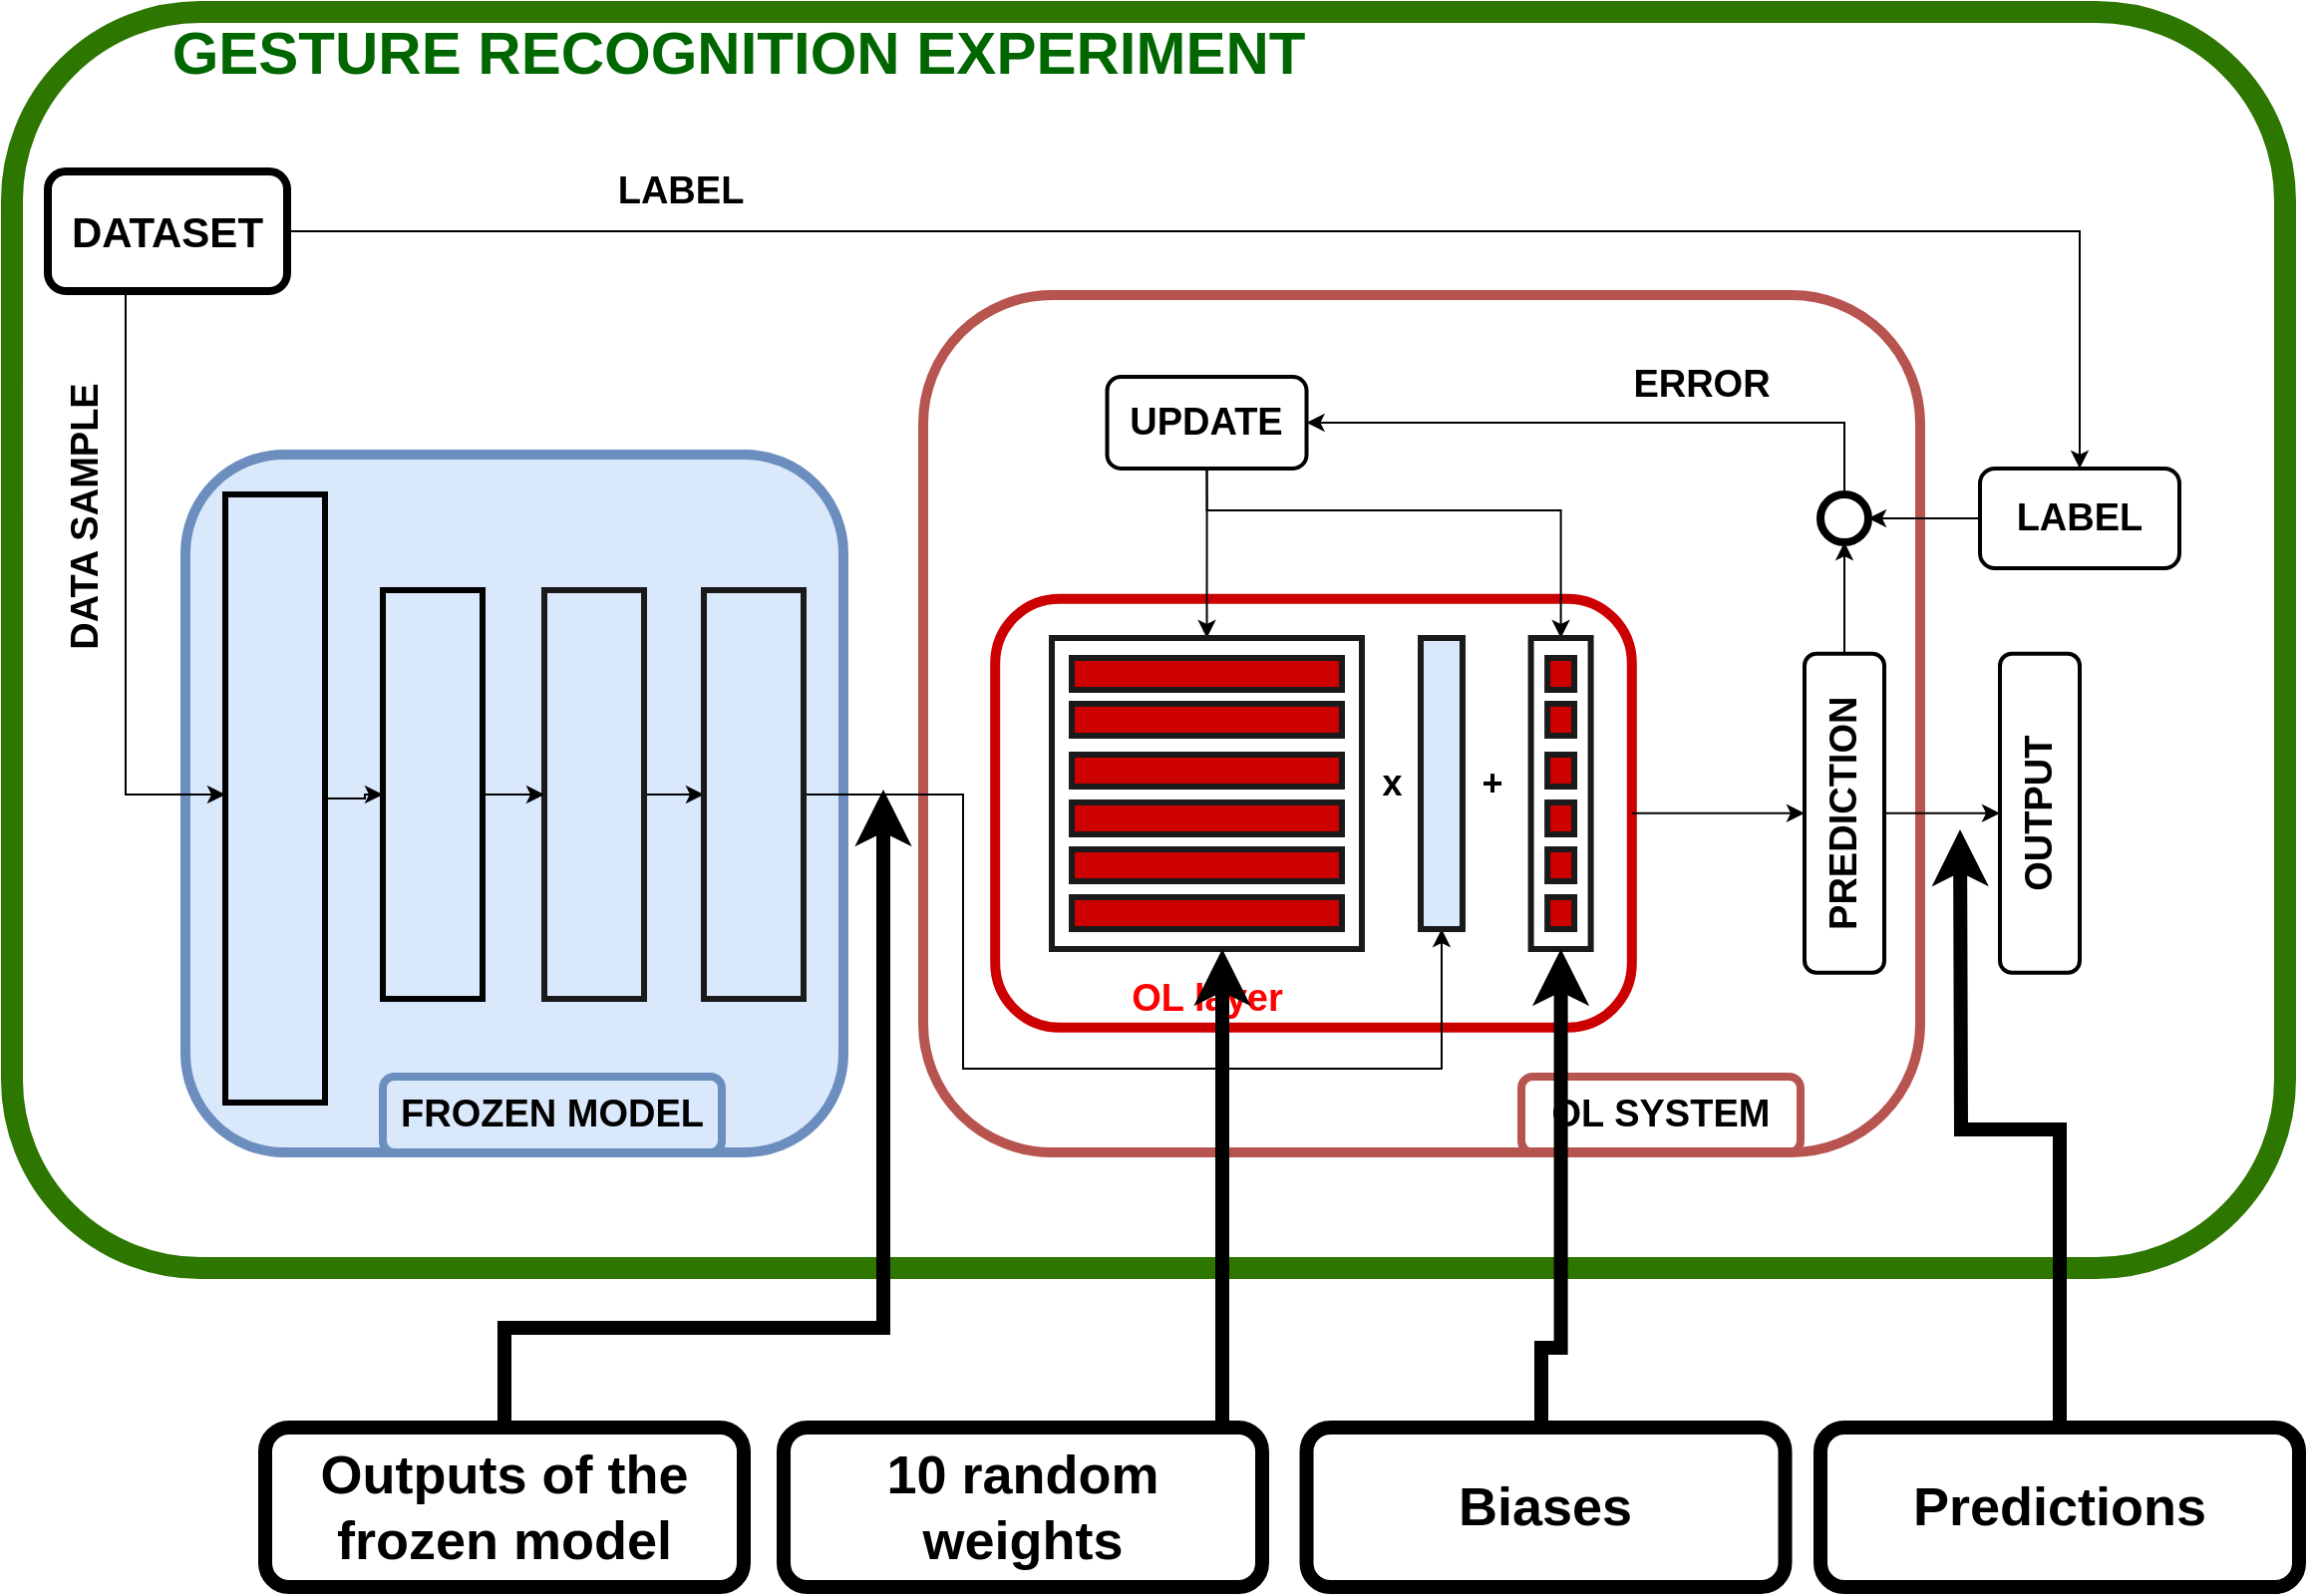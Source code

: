 <mxfile version="16.6.4" type="device"><diagram id="-pDA_-JcDbAoSZbiv6Nq" name="Page-1"><mxGraphModel dx="1730" dy="933" grid="1" gridSize="10" guides="1" tooltips="1" connect="1" arrows="1" fold="1" page="1" pageScale="1" pageWidth="1169" pageHeight="827" math="0" shadow="0"><root><mxCell id="0"/><mxCell id="1" parent="0"/><mxCell id="I0meMDwko6j-GfnytzPk-1" value="" style="rounded=1;whiteSpace=wrap;html=1;fillColor=none;strokeWidth=11;strokeColor=#2D7600;fontColor=#ffffff;" vertex="1" parent="1"><mxGeometry x="43" y="170" width="1140" height="630" as="geometry"/></mxCell><mxCell id="COR0N1jHSTe1fY2n65pP-335" value="" style="rounded=1;whiteSpace=wrap;html=1;fontSize=18;strokeColor=#CC0000;strokeWidth=5;fillColor=none;rotation=-90;" parent="1" vertex="1"><mxGeometry x="588.22" y="412.22" width="215.07" height="319.3" as="geometry"/></mxCell><mxCell id="COR0N1jHSTe1fY2n65pP-334" value="" style="rounded=1;whiteSpace=wrap;html=1;fontSize=18;strokeColor=#b85450;strokeWidth=5;fillColor=none;" parent="1" vertex="1"><mxGeometry x="500" y="312" width="500" height="430" as="geometry"/></mxCell><mxCell id="COR0N1jHSTe1fY2n65pP-331" value="" style="rounded=1;whiteSpace=wrap;html=1;fontSize=18;strokeWidth=5;fillColor=#dae8fc;strokeColor=#6c8ebf;" parent="1" vertex="1"><mxGeometry x="130" y="392" width="330" height="350" as="geometry"/></mxCell><mxCell id="COR0N1jHSTe1fY2n65pP-339" style="edgeStyle=orthogonalEdgeStyle;rounded=0;orthogonalLoop=1;jettySize=auto;html=1;exitX=0.5;exitY=1;exitDx=0;exitDy=0;entryX=0;entryY=0.5;entryDx=0;entryDy=0;fontSize=18;" parent="1" source="COR0N1jHSTe1fY2n65pP-38" edge="1"><mxGeometry relative="1" as="geometry"><mxPoint x="150" y="562.5" as="targetPoint"/><Array as="points"><mxPoint x="100" y="310"/><mxPoint x="100" y="563"/></Array></mxGeometry></mxCell><mxCell id="COR0N1jHSTe1fY2n65pP-365" value="&lt;font color=&quot;#000000&quot; size=&quot;1&quot;&gt;&lt;b style=&quot;font-size: 19px&quot;&gt;DATA SAMPLE&lt;/b&gt;&lt;/font&gt;" style="edgeLabel;html=1;align=center;verticalAlign=middle;resizable=0;points=[];fontSize=17;fontColor=#FF0000;rotation=-90;" parent="COR0N1jHSTe1fY2n65pP-339" vertex="1" connectable="0"><mxGeometry x="-0.59" y="1" relative="1" as="geometry"><mxPoint x="-21" y="68" as="offset"/></mxGeometry></mxCell><mxCell id="COR0N1jHSTe1fY2n65pP-340" style="edgeStyle=orthogonalEdgeStyle;rounded=0;orthogonalLoop=1;jettySize=auto;html=1;exitX=1;exitY=0.5;exitDx=0;exitDy=0;entryX=0.5;entryY=0;entryDx=0;entryDy=0;fontSize=18;" parent="1" source="COR0N1jHSTe1fY2n65pP-38" target="COR0N1jHSTe1fY2n65pP-338" edge="1"><mxGeometry relative="1" as="geometry"/></mxCell><mxCell id="COR0N1jHSTe1fY2n65pP-366" value="&lt;b&gt;&lt;font style=&quot;font-size: 19px&quot;&gt;LABEL&lt;/font&gt;&lt;/b&gt;" style="edgeLabel;html=1;align=center;verticalAlign=middle;resizable=0;points=[];fontSize=17;fontColor=#000000;" parent="COR0N1jHSTe1fY2n65pP-340" vertex="1" connectable="0"><mxGeometry x="-0.785" y="-1" relative="1" as="geometry"><mxPoint x="87" y="-21" as="offset"/></mxGeometry></mxCell><mxCell id="COR0N1jHSTe1fY2n65pP-38" value="&lt;font style=&quot;font-size: 21px&quot;&gt;&lt;b&gt;DATASET&lt;/b&gt;&lt;/font&gt;" style="rounded=1;whiteSpace=wrap;html=1;strokeWidth=4;" parent="1" vertex="1"><mxGeometry x="61" y="250" width="120" height="60" as="geometry"/></mxCell><mxCell id="COR0N1jHSTe1fY2n65pP-328" style="edgeStyle=orthogonalEdgeStyle;rounded=0;orthogonalLoop=1;jettySize=auto;html=1;entryX=0;entryY=0.5;entryDx=0;entryDy=0;fontSize=18;" parent="1" source="COR0N1jHSTe1fY2n65pP-223" target="COR0N1jHSTe1fY2n65pP-230" edge="1"><mxGeometry relative="1" as="geometry"/></mxCell><mxCell id="COR0N1jHSTe1fY2n65pP-223" value="" style="rounded=0;whiteSpace=wrap;html=1;fillColor=#dae8fc;strokeColor=#000000;strokeWidth=3;" parent="1" vertex="1"><mxGeometry x="150" y="412" width="50" height="305" as="geometry"/></mxCell><mxCell id="COR0N1jHSTe1fY2n65pP-330" style="edgeStyle=orthogonalEdgeStyle;rounded=0;orthogonalLoop=1;jettySize=auto;html=1;exitX=1;exitY=0.5;exitDx=0;exitDy=0;entryX=0;entryY=0.5;entryDx=0;entryDy=0;fontSize=18;" parent="1" source="COR0N1jHSTe1fY2n65pP-225" target="COR0N1jHSTe1fY2n65pP-235" edge="1"><mxGeometry relative="1" as="geometry"/></mxCell><mxCell id="COR0N1jHSTe1fY2n65pP-225" value="" style="rounded=0;whiteSpace=wrap;html=1;fillColor=#dae8fc;strokeColor=#1A1A1A;strokeWidth=3;" parent="1" vertex="1"><mxGeometry x="310" y="460" width="50" height="205" as="geometry"/></mxCell><mxCell id="COR0N1jHSTe1fY2n65pP-329" style="edgeStyle=orthogonalEdgeStyle;rounded=0;orthogonalLoop=1;jettySize=auto;html=1;entryX=0;entryY=0.5;entryDx=0;entryDy=0;fontSize=18;" parent="1" source="COR0N1jHSTe1fY2n65pP-230" target="COR0N1jHSTe1fY2n65pP-225" edge="1"><mxGeometry relative="1" as="geometry"/></mxCell><mxCell id="COR0N1jHSTe1fY2n65pP-230" value="" style="rounded=0;whiteSpace=wrap;html=1;fillColor=#dae8fc;strokeColor=#000000;strokeWidth=3;" parent="1" vertex="1"><mxGeometry x="229" y="460" width="50" height="205" as="geometry"/></mxCell><mxCell id="COR0N1jHSTe1fY2n65pP-388" style="edgeStyle=orthogonalEdgeStyle;rounded=0;orthogonalLoop=1;jettySize=auto;html=1;exitX=1;exitY=0.5;exitDx=0;exitDy=0;entryX=0.5;entryY=1;entryDx=0;entryDy=0;fontSize=17;fontColor=#000000;" parent="1" source="COR0N1jHSTe1fY2n65pP-235" target="COR0N1jHSTe1fY2n65pP-368" edge="1"><mxGeometry relative="1" as="geometry"><Array as="points"><mxPoint x="520" y="563"/><mxPoint x="520" y="700"/><mxPoint x="760" y="700"/></Array></mxGeometry></mxCell><mxCell id="COR0N1jHSTe1fY2n65pP-235" value="" style="rounded=0;whiteSpace=wrap;html=1;fillColor=#dae8fc;strokeColor=#1A1A1A;strokeWidth=3;" parent="1" vertex="1"><mxGeometry x="390" y="460" width="50" height="205" as="geometry"/></mxCell><mxCell id="COR0N1jHSTe1fY2n65pP-363" style="edgeStyle=orthogonalEdgeStyle;rounded=0;orthogonalLoop=1;jettySize=auto;html=1;exitX=0.5;exitY=1;exitDx=0;exitDy=0;entryX=0.5;entryY=0;entryDx=0;entryDy=0;fontSize=17;fontColor=#FF0000;" parent="1" source="COR0N1jHSTe1fY2n65pP-335" target="COR0N1jHSTe1fY2n65pP-336" edge="1"><mxGeometry relative="1" as="geometry"/></mxCell><mxCell id="COR0N1jHSTe1fY2n65pP-350" style="edgeStyle=orthogonalEdgeStyle;rounded=0;orthogonalLoop=1;jettySize=auto;html=1;exitX=0.5;exitY=1;exitDx=0;exitDy=0;fontSize=19;fontColor=#000000;entryX=0.5;entryY=0;entryDx=0;entryDy=0;" parent="1" source="COR0N1jHSTe1fY2n65pP-336" target="COR0N1jHSTe1fY2n65pP-351" edge="1"><mxGeometry relative="1" as="geometry"><mxPoint x="879" y="563" as="targetPoint"/></mxGeometry></mxCell><mxCell id="COR0N1jHSTe1fY2n65pP-359" style="edgeStyle=orthogonalEdgeStyle;rounded=0;orthogonalLoop=1;jettySize=auto;html=1;exitX=1;exitY=0.5;exitDx=0;exitDy=0;entryX=0.5;entryY=1;entryDx=0;entryDy=0;fontSize=19;fontColor=#000000;" parent="1" source="COR0N1jHSTe1fY2n65pP-336" target="COR0N1jHSTe1fY2n65pP-357" edge="1"><mxGeometry relative="1" as="geometry"/></mxCell><mxCell id="COR0N1jHSTe1fY2n65pP-336" value="&lt;b&gt;&lt;font style=&quot;font-size: 19px&quot;&gt;PREDICTION&lt;/font&gt;&lt;/b&gt;" style="rounded=1;whiteSpace=wrap;html=1;fontSize=18;strokeColor=#000000;strokeWidth=2;fillColor=none;rotation=-90;" parent="1" vertex="1"><mxGeometry x="882" y="551.87" width="160" height="40" as="geometry"/></mxCell><mxCell id="COR0N1jHSTe1fY2n65pP-393" style="edgeStyle=orthogonalEdgeStyle;rounded=0;orthogonalLoop=1;jettySize=auto;html=1;exitX=0.5;exitY=1;exitDx=0;exitDy=0;entryX=0.5;entryY=0;entryDx=0;entryDy=0;fontSize=19;fontColor=#000000;" parent="1" source="COR0N1jHSTe1fY2n65pP-337" target="COR0N1jHSTe1fY2n65pP-369" edge="1"><mxGeometry relative="1" as="geometry"><Array as="points"><mxPoint x="642" y="420"/><mxPoint x="820" y="420"/></Array></mxGeometry></mxCell><mxCell id="COR0N1jHSTe1fY2n65pP-394" style="edgeStyle=orthogonalEdgeStyle;rounded=0;orthogonalLoop=1;jettySize=auto;html=1;exitX=0.5;exitY=1;exitDx=0;exitDy=0;entryX=0.5;entryY=0;entryDx=0;entryDy=0;fontSize=19;fontColor=#000000;" parent="1" source="COR0N1jHSTe1fY2n65pP-337" target="COR0N1jHSTe1fY2n65pP-370" edge="1"><mxGeometry relative="1" as="geometry"><Array as="points"><mxPoint x="642" y="414"/></Array></mxGeometry></mxCell><mxCell id="COR0N1jHSTe1fY2n65pP-337" value="&lt;b&gt;&lt;font style=&quot;font-size: 19px&quot;&gt;UPDATE&lt;/font&gt;&lt;/b&gt;" style="rounded=1;whiteSpace=wrap;html=1;fontSize=18;strokeColor=#000000;strokeWidth=2;fillColor=none;rotation=0;" parent="1" vertex="1"><mxGeometry x="592.26" y="353" width="100" height="46" as="geometry"/></mxCell><mxCell id="COR0N1jHSTe1fY2n65pP-358" style="edgeStyle=orthogonalEdgeStyle;rounded=0;orthogonalLoop=1;jettySize=auto;html=1;exitX=0;exitY=0.5;exitDx=0;exitDy=0;entryX=1;entryY=0.5;entryDx=0;entryDy=0;fontSize=19;fontColor=#000000;" parent="1" source="COR0N1jHSTe1fY2n65pP-338" target="COR0N1jHSTe1fY2n65pP-357" edge="1"><mxGeometry relative="1" as="geometry"/></mxCell><mxCell id="COR0N1jHSTe1fY2n65pP-338" value="&lt;b&gt;&lt;font style=&quot;font-size: 19px&quot;&gt;LABEL&lt;/font&gt;&lt;/b&gt;" style="rounded=1;whiteSpace=wrap;html=1;fontSize=18;strokeColor=#000000;strokeWidth=2;fillColor=none;rotation=0;" parent="1" vertex="1"><mxGeometry x="1030" y="399" width="100" height="50" as="geometry"/></mxCell><mxCell id="COR0N1jHSTe1fY2n65pP-351" value="&lt;b&gt;&lt;font style=&quot;font-size: 19px&quot;&gt;OUTPUT&lt;/font&gt;&lt;/b&gt;" style="rounded=1;whiteSpace=wrap;html=1;fontSize=18;strokeColor=#000000;strokeWidth=2;fillColor=none;rotation=-90;" parent="1" vertex="1"><mxGeometry x="980" y="551.87" width="160" height="40" as="geometry"/></mxCell><mxCell id="COR0N1jHSTe1fY2n65pP-360" style="edgeStyle=orthogonalEdgeStyle;rounded=0;orthogonalLoop=1;jettySize=auto;html=1;exitX=0.5;exitY=0;exitDx=0;exitDy=0;entryX=1;entryY=0.5;entryDx=0;entryDy=0;fontSize=19;fontColor=#000000;" parent="1" source="COR0N1jHSTe1fY2n65pP-357" target="COR0N1jHSTe1fY2n65pP-337" edge="1"><mxGeometry relative="1" as="geometry"/></mxCell><mxCell id="COR0N1jHSTe1fY2n65pP-361" value="&lt;b&gt;&lt;font style=&quot;font-size: 19px&quot;&gt;ERROR&lt;/font&gt;&lt;/b&gt;" style="edgeLabel;html=1;align=center;verticalAlign=middle;resizable=0;points=[];fontSize=19;fontColor=#000000;" parent="COR0N1jHSTe1fY2n65pP-360" vertex="1" connectable="0"><mxGeometry x="-0.751" y="2" relative="1" as="geometry"><mxPoint x="-70" y="-21" as="offset"/></mxGeometry></mxCell><mxCell id="COR0N1jHSTe1fY2n65pP-357" value="" style="ellipse;whiteSpace=wrap;html=1;aspect=fixed;fontSize=19;fontColor=#000000;strokeColor=#000000;strokeWidth=4;fillColor=none;" parent="1" vertex="1"><mxGeometry x="950" y="412" width="24" height="24" as="geometry"/></mxCell><mxCell id="COR0N1jHSTe1fY2n65pP-368" value="" style="rounded=0;whiteSpace=wrap;html=1;fillColor=#dae8fc;strokeColor=#1A1A1A;strokeWidth=3;" parent="1" vertex="1"><mxGeometry x="749.51" y="484" width="20.98" height="146" as="geometry"/></mxCell><mxCell id="COR0N1jHSTe1fY2n65pP-369" value="" style="rounded=0;whiteSpace=wrap;html=1;fillColor=none;strokeColor=#1A1A1A;strokeWidth=3;" parent="1" vertex="1"><mxGeometry x="804.8" y="484" width="30" height="156" as="geometry"/></mxCell><mxCell id="COR0N1jHSTe1fY2n65pP-370" value="" style="rounded=0;whiteSpace=wrap;html=1;fillColor=none;strokeColor=#1A1A1A;strokeWidth=3;" parent="1" vertex="1"><mxGeometry x="564.51" y="484" width="155.49" height="156" as="geometry"/></mxCell><mxCell id="COR0N1jHSTe1fY2n65pP-371" value="" style="rounded=0;whiteSpace=wrap;html=1;fillColor=none;strokeColor=#1A1A1A;strokeWidth=3;" parent="1" vertex="1"><mxGeometry x="574.51" y="494" width="135.49" height="16" as="geometry"/></mxCell><mxCell id="COR0N1jHSTe1fY2n65pP-372" value="" style="rounded=0;whiteSpace=wrap;html=1;fillColor=none;strokeColor=#1A1A1A;strokeWidth=3;" parent="1" vertex="1"><mxGeometry x="574.51" y="517" width="135.49" height="16" as="geometry"/></mxCell><mxCell id="COR0N1jHSTe1fY2n65pP-373" value="" style="rounded=0;whiteSpace=wrap;html=1;fillColor=#CC0000;strokeColor=#1A1A1A;strokeWidth=3;" parent="1" vertex="1"><mxGeometry x="574.51" y="542.5" width="135.49" height="16" as="geometry"/></mxCell><mxCell id="COR0N1jHSTe1fY2n65pP-374" value="" style="rounded=0;whiteSpace=wrap;html=1;fillColor=#CC0000;strokeColor=#1A1A1A;strokeWidth=3;" parent="1" vertex="1"><mxGeometry x="574.51" y="566.5" width="135.49" height="16" as="geometry"/></mxCell><mxCell id="COR0N1jHSTe1fY2n65pP-375" value="" style="rounded=0;whiteSpace=wrap;html=1;fillColor=#CC0000;strokeColor=#1A1A1A;strokeWidth=3;" parent="1" vertex="1"><mxGeometry x="574.51" y="590" width="135.49" height="16" as="geometry"/></mxCell><mxCell id="COR0N1jHSTe1fY2n65pP-376" value="" style="rounded=0;whiteSpace=wrap;html=1;fillColor=#CC0000;strokeColor=#1A1A1A;strokeWidth=3;" parent="1" vertex="1"><mxGeometry x="574.51" y="614" width="135.49" height="16" as="geometry"/></mxCell><mxCell id="COR0N1jHSTe1fY2n65pP-377" value="" style="rounded=0;whiteSpace=wrap;html=1;fillColor=#CC0000;strokeColor=#1A1A1A;strokeWidth=3;" parent="1" vertex="1"><mxGeometry x="574.51" y="494" width="135.49" height="16" as="geometry"/></mxCell><mxCell id="COR0N1jHSTe1fY2n65pP-378" value="" style="rounded=0;whiteSpace=wrap;html=1;fillColor=#CC0000;strokeColor=#1A1A1A;strokeWidth=3;" parent="1" vertex="1"><mxGeometry x="574.51" y="517" width="135.49" height="16" as="geometry"/></mxCell><mxCell id="COR0N1jHSTe1fY2n65pP-379" value="" style="rounded=0;whiteSpace=wrap;html=1;fillColor=#CC0000;strokeColor=#1A1A1A;strokeWidth=3;" parent="1" vertex="1"><mxGeometry x="813.05" y="494" width="13.49" height="16" as="geometry"/></mxCell><mxCell id="COR0N1jHSTe1fY2n65pP-380" value="" style="rounded=0;whiteSpace=wrap;html=1;fillColor=#CC0000;strokeColor=#1A1A1A;strokeWidth=3;" parent="1" vertex="1"><mxGeometry x="813.05" y="517" width="13.49" height="16" as="geometry"/></mxCell><mxCell id="COR0N1jHSTe1fY2n65pP-381" value="" style="rounded=0;whiteSpace=wrap;html=1;fillColor=#CC0000;strokeColor=#1A1A1A;strokeWidth=3;" parent="1" vertex="1"><mxGeometry x="813.05" y="542.5" width="13.49" height="16" as="geometry"/></mxCell><mxCell id="COR0N1jHSTe1fY2n65pP-382" value="" style="rounded=0;whiteSpace=wrap;html=1;fillColor=#CC0000;strokeColor=#1A1A1A;strokeWidth=3;" parent="1" vertex="1"><mxGeometry x="813.05" y="566.5" width="13.49" height="16" as="geometry"/></mxCell><mxCell id="COR0N1jHSTe1fY2n65pP-383" value="" style="rounded=0;whiteSpace=wrap;html=1;fillColor=#CC0000;strokeColor=#1A1A1A;strokeWidth=3;" parent="1" vertex="1"><mxGeometry x="813.06" y="590" width="13.49" height="16" as="geometry"/></mxCell><mxCell id="COR0N1jHSTe1fY2n65pP-384" value="" style="rounded=0;whiteSpace=wrap;html=1;fillColor=#CC0000;strokeColor=#1A1A1A;strokeWidth=3;" parent="1" vertex="1"><mxGeometry x="813.06" y="614" width="13.49" height="16" as="geometry"/></mxCell><mxCell id="COR0N1jHSTe1fY2n65pP-389" value="&lt;b&gt;&lt;font style=&quot;font-size: 18px&quot;&gt;x&amp;nbsp; &amp;nbsp; &amp;nbsp; &amp;nbsp; +&lt;/font&gt;&lt;/b&gt;" style="text;html=1;align=center;verticalAlign=middle;resizable=0;points=[];autosize=1;strokeColor=none;fillColor=none;fontSize=17;fontColor=#000000;" parent="1" vertex="1"><mxGeometry x="720" y="542" width="80" height="30" as="geometry"/></mxCell><mxCell id="zZA2SVbQ81SUE0gkwkls-1" value="&lt;b&gt;&lt;font style=&quot;font-size: 19px&quot;&gt;FROZEN MODEL&lt;/font&gt;&lt;/b&gt;" style="rounded=1;whiteSpace=wrap;html=1;fontSize=18;strokeColor=#6c8ebf;strokeWidth=4;fillColor=#dae8fc;rotation=0;" parent="1" vertex="1"><mxGeometry x="229" y="704" width="170" height="38" as="geometry"/></mxCell><mxCell id="zZA2SVbQ81SUE0gkwkls-2" value="&lt;b&gt;&lt;font style=&quot;font-size: 19px&quot;&gt;OL SYSTEM&lt;/font&gt;&lt;/b&gt;" style="rounded=1;whiteSpace=wrap;html=1;fontSize=18;strokeColor=#b85450;strokeWidth=4;fillColor=none;rotation=0;" parent="1" vertex="1"><mxGeometry x="800" y="704" width="140" height="38" as="geometry"/></mxCell><mxCell id="zZA2SVbQ81SUE0gkwkls-3" value="&lt;b&gt;&lt;font color=&quot;#ff0000&quot;&gt;OL layer&lt;/font&gt;&lt;/b&gt;" style="text;html=1;align=center;verticalAlign=middle;resizable=0;points=[];autosize=1;strokeColor=none;fillColor=none;fontSize=19;" parent="1" vertex="1"><mxGeometry x="597.26" y="650" width="90" height="30" as="geometry"/></mxCell><mxCell id="I0meMDwko6j-GfnytzPk-2" value="&lt;b&gt;&lt;font style=&quot;font-size: 30px&quot; color=&quot;#006600&quot;&gt;GESTURE RECOGNITION EXPERIMENT&lt;/font&gt;&lt;/b&gt;" style="text;html=1;align=center;verticalAlign=middle;resizable=0;points=[];autosize=1;strokeColor=none;fillColor=none;" vertex="1" parent="1"><mxGeometry x="117.26" y="175" width="580" height="30" as="geometry"/></mxCell><mxCell id="I0meMDwko6j-GfnytzPk-8" style="edgeStyle=orthogonalEdgeStyle;rounded=0;orthogonalLoop=1;jettySize=auto;html=1;exitX=0.5;exitY=0;exitDx=0;exitDy=0;fontSize=27;fontColor=#000000;strokeWidth=7;" edge="1" parent="1" source="I0meMDwko6j-GfnytzPk-3"><mxGeometry relative="1" as="geometry"><mxPoint x="480" y="560.0" as="targetPoint"/><Array as="points"><mxPoint x="290" y="830"/><mxPoint x="480" y="830"/></Array></mxGeometry></mxCell><mxCell id="I0meMDwko6j-GfnytzPk-3" value="&lt;font color=&quot;#000000&quot;&gt;&lt;b&gt;Outputs of the frozen model&lt;/b&gt;&lt;/font&gt;" style="rounded=1;whiteSpace=wrap;html=1;fontSize=27;fontColor=#006600;strokeWidth=7;fillColor=none;gradientColor=none;" vertex="1" parent="1"><mxGeometry x="170" y="880" width="240" height="80" as="geometry"/></mxCell><mxCell id="I0meMDwko6j-GfnytzPk-6" style="edgeStyle=orthogonalEdgeStyle;rounded=0;orthogonalLoop=1;jettySize=auto;html=1;exitX=0.5;exitY=0;exitDx=0;exitDy=0;fontSize=27;fontColor=#000000;strokeWidth=7;" edge="1" parent="1" source="I0meMDwko6j-GfnytzPk-4"><mxGeometry relative="1" as="geometry"><mxPoint x="650" y="640" as="targetPoint"/><Array as="points"><mxPoint x="650" y="880"/></Array></mxGeometry></mxCell><mxCell id="I0meMDwko6j-GfnytzPk-4" value="&lt;font color=&quot;#000000&quot;&gt;&lt;span&gt;10 random weights&lt;/span&gt;&lt;/font&gt;" style="rounded=1;whiteSpace=wrap;html=1;fontSize=27;fontColor=#006600;strokeWidth=7;fillColor=none;gradientColor=none;fontStyle=1" vertex="1" parent="1"><mxGeometry x="430" y="880" width="240" height="80" as="geometry"/></mxCell><mxCell id="I0meMDwko6j-GfnytzPk-7" style="edgeStyle=orthogonalEdgeStyle;rounded=0;orthogonalLoop=1;jettySize=auto;html=1;exitX=0.5;exitY=0;exitDx=0;exitDy=0;fontSize=27;fontColor=#000000;entryX=0.5;entryY=1;entryDx=0;entryDy=0;strokeWidth=7;" edge="1" parent="1" source="I0meMDwko6j-GfnytzPk-5" target="COR0N1jHSTe1fY2n65pP-369"><mxGeometry relative="1" as="geometry"><Array as="points"><mxPoint x="810" y="880"/><mxPoint x="810" y="840"/><mxPoint x="820" y="840"/></Array></mxGeometry></mxCell><mxCell id="I0meMDwko6j-GfnytzPk-5" value="&lt;font color=&quot;#000000&quot;&gt;&lt;span&gt;Biases&lt;/span&gt;&lt;/font&gt;" style="rounded=1;whiteSpace=wrap;html=1;fontSize=27;fontColor=#006600;strokeWidth=7;fillColor=none;gradientColor=none;fontStyle=1" vertex="1" parent="1"><mxGeometry x="692.26" y="880" width="240" height="80" as="geometry"/></mxCell><mxCell id="I0meMDwko6j-GfnytzPk-10" style="edgeStyle=orthogonalEdgeStyle;rounded=0;orthogonalLoop=1;jettySize=auto;html=1;exitX=0.5;exitY=0;exitDx=0;exitDy=0;fontSize=27;fontColor=#000000;strokeWidth=7;" edge="1" parent="1" source="I0meMDwko6j-GfnytzPk-9"><mxGeometry relative="1" as="geometry"><mxPoint x="1020" y="580" as="targetPoint"/></mxGeometry></mxCell><mxCell id="I0meMDwko6j-GfnytzPk-9" value="&lt;font color=&quot;#000000&quot;&gt;&lt;span&gt;Predictions&lt;/span&gt;&lt;/font&gt;" style="rounded=1;whiteSpace=wrap;html=1;fontSize=27;fontColor=#006600;strokeWidth=7;fillColor=none;gradientColor=none;fontStyle=1" vertex="1" parent="1"><mxGeometry x="950" y="880" width="240" height="80" as="geometry"/></mxCell></root></mxGraphModel></diagram></mxfile>